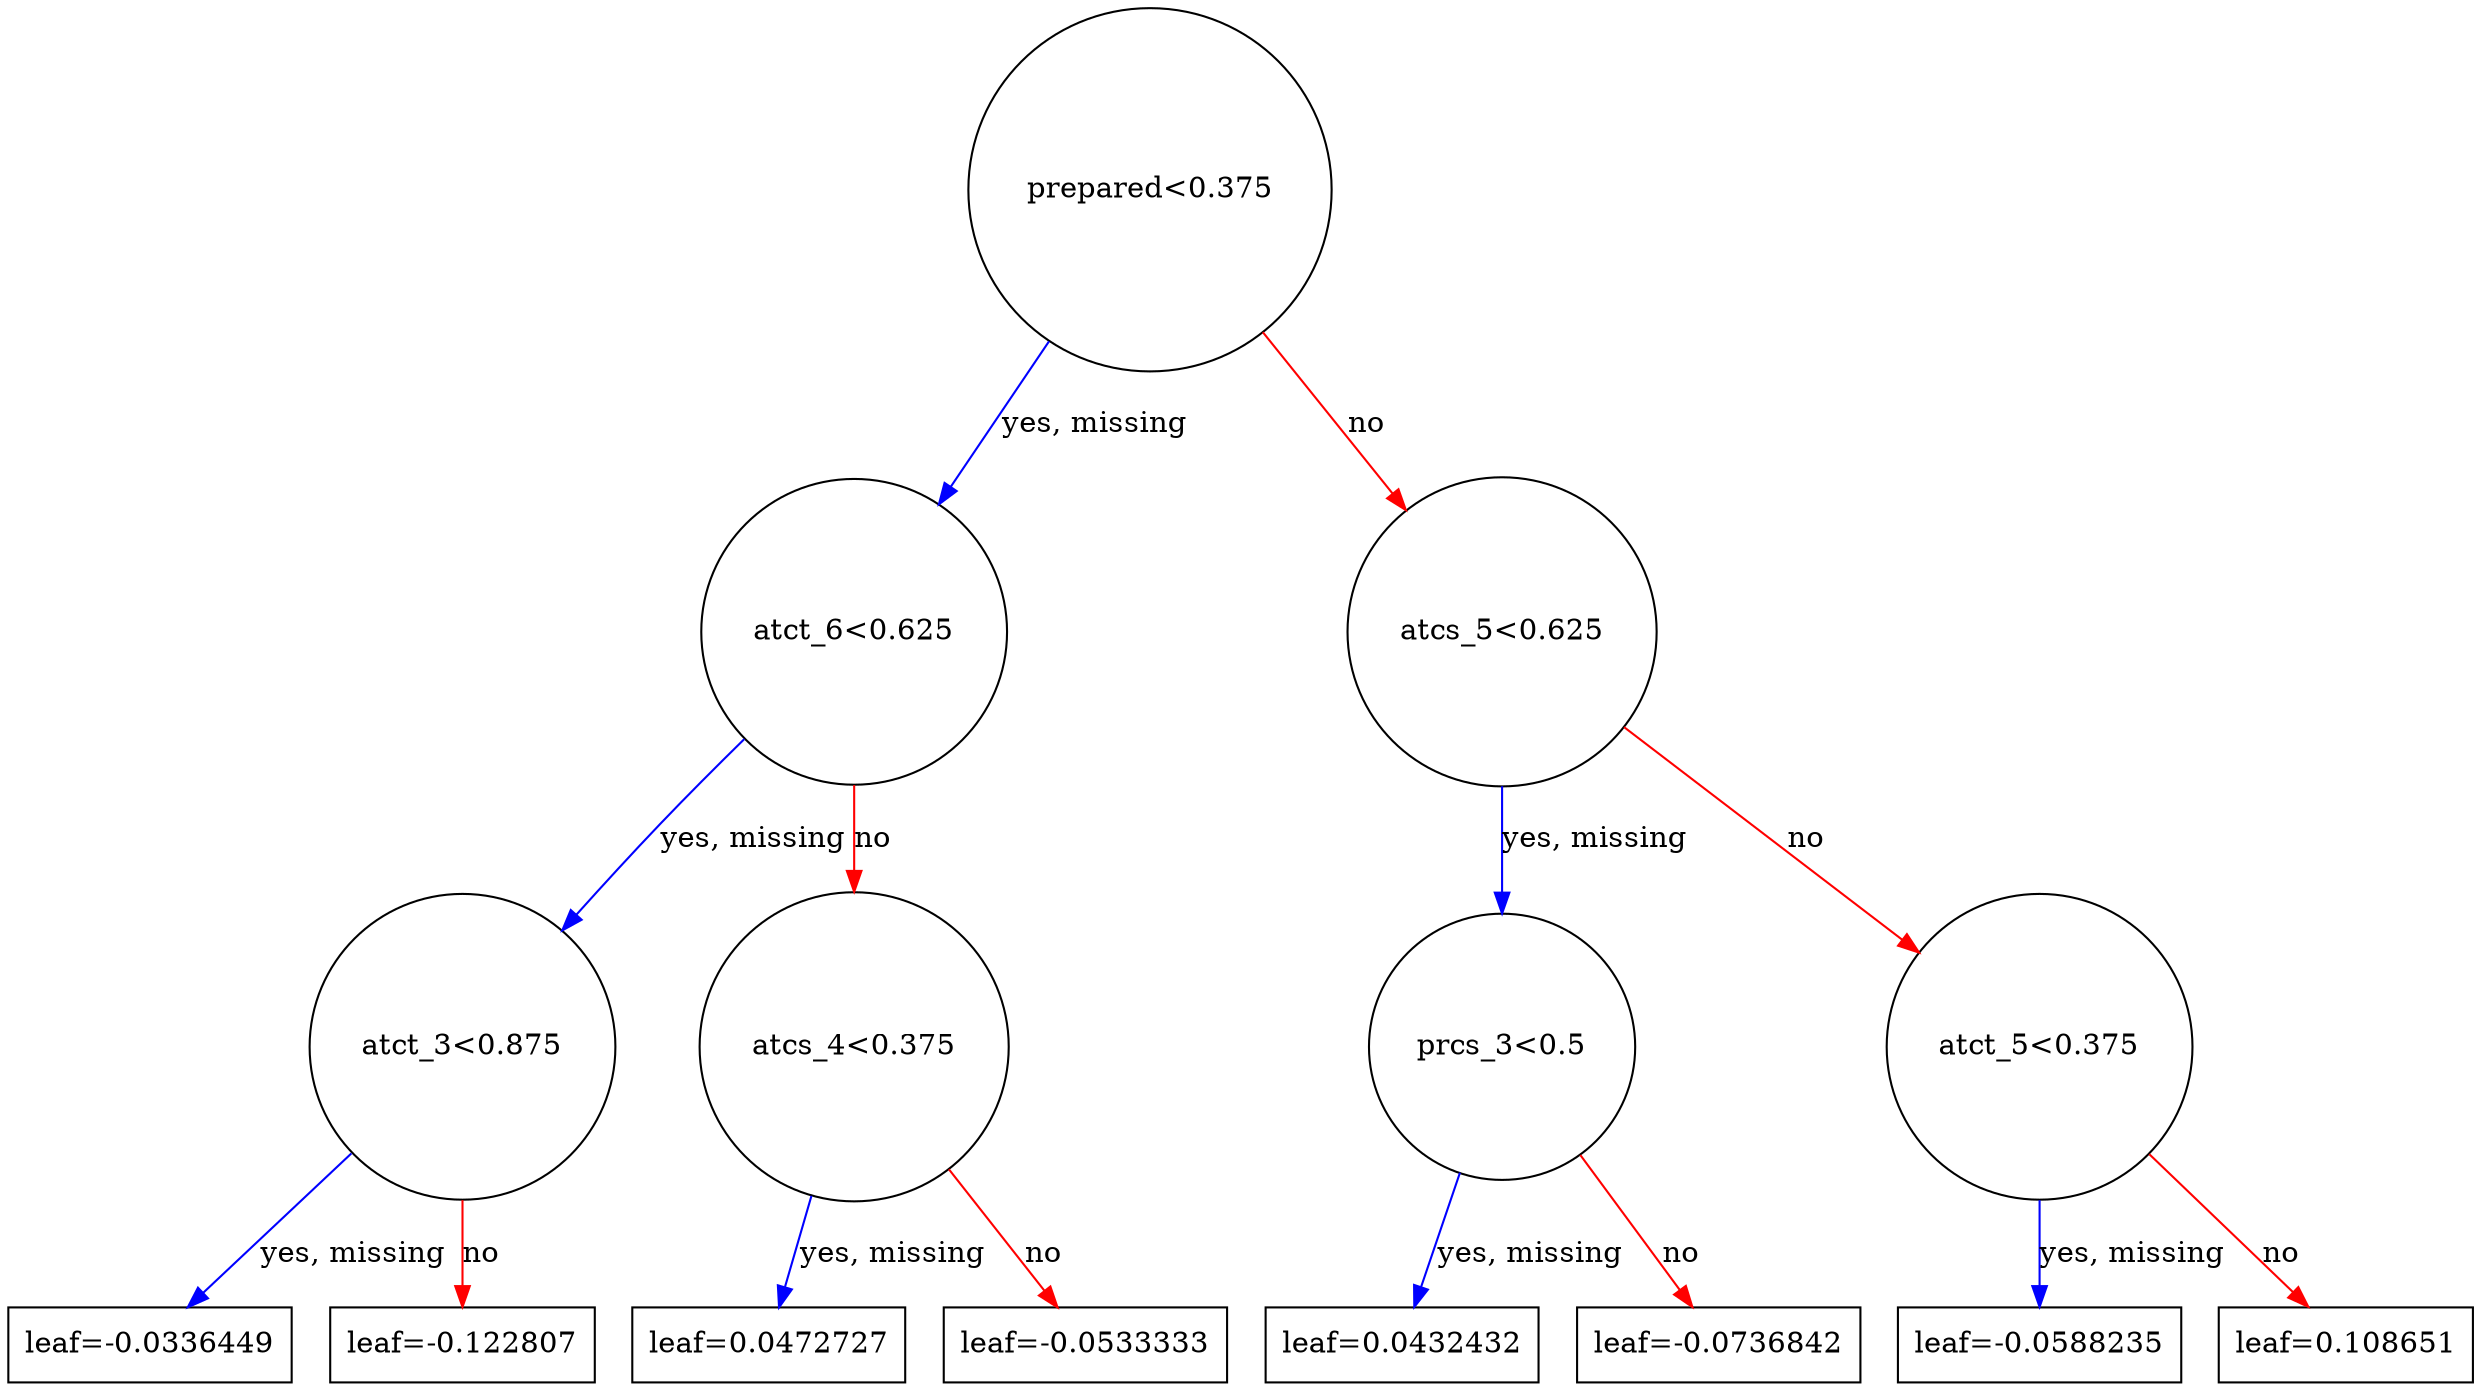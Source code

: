 digraph {
	graph [rankdir=UT]
		0 [label="prepared<0.375" shape=circle]
			0 -> 1 [label="yes, missing" color="#0000FF"]
			0 -> 2 [label=no color="#FF0000"]
		1 [label="atct_6<0.625" shape=circle]
			1 -> 3 [label="yes, missing" color="#0000FF"]
			1 -> 4 [label=no color="#FF0000"]
		3 [label="atct_3<0.875" shape=circle]
			3 -> 7 [label="yes, missing" color="#0000FF"]
			3 -> 8 [label=no color="#FF0000"]
		7 [label="leaf=-0.0336449" shape=box]
		8 [label="leaf=-0.122807" shape=box]
		4 [label="atcs_4<0.375" shape=circle]
			4 -> 9 [label="yes, missing" color="#0000FF"]
			4 -> 10 [label=no color="#FF0000"]
		9 [label="leaf=0.0472727" shape=box]
		10 [label="leaf=-0.0533333" shape=box]
		2 [label="atcs_5<0.625" shape=circle]
			2 -> 5 [label="yes, missing" color="#0000FF"]
			2 -> 6 [label=no color="#FF0000"]
		5 [label="prcs_3<0.5" shape=circle]
			5 -> 11 [label="yes, missing" color="#0000FF"]
			5 -> 12 [label=no color="#FF0000"]
		11 [label="leaf=0.0432432" shape=box]
		12 [label="leaf=-0.0736842" shape=box]
		6 [label="atct_5<0.375" shape=circle]
			6 -> 13 [label="yes, missing" color="#0000FF"]
			6 -> 14 [label=no color="#FF0000"]
		13 [label="leaf=-0.0588235" shape=box]
		14 [label="leaf=0.108651" shape=box]
}